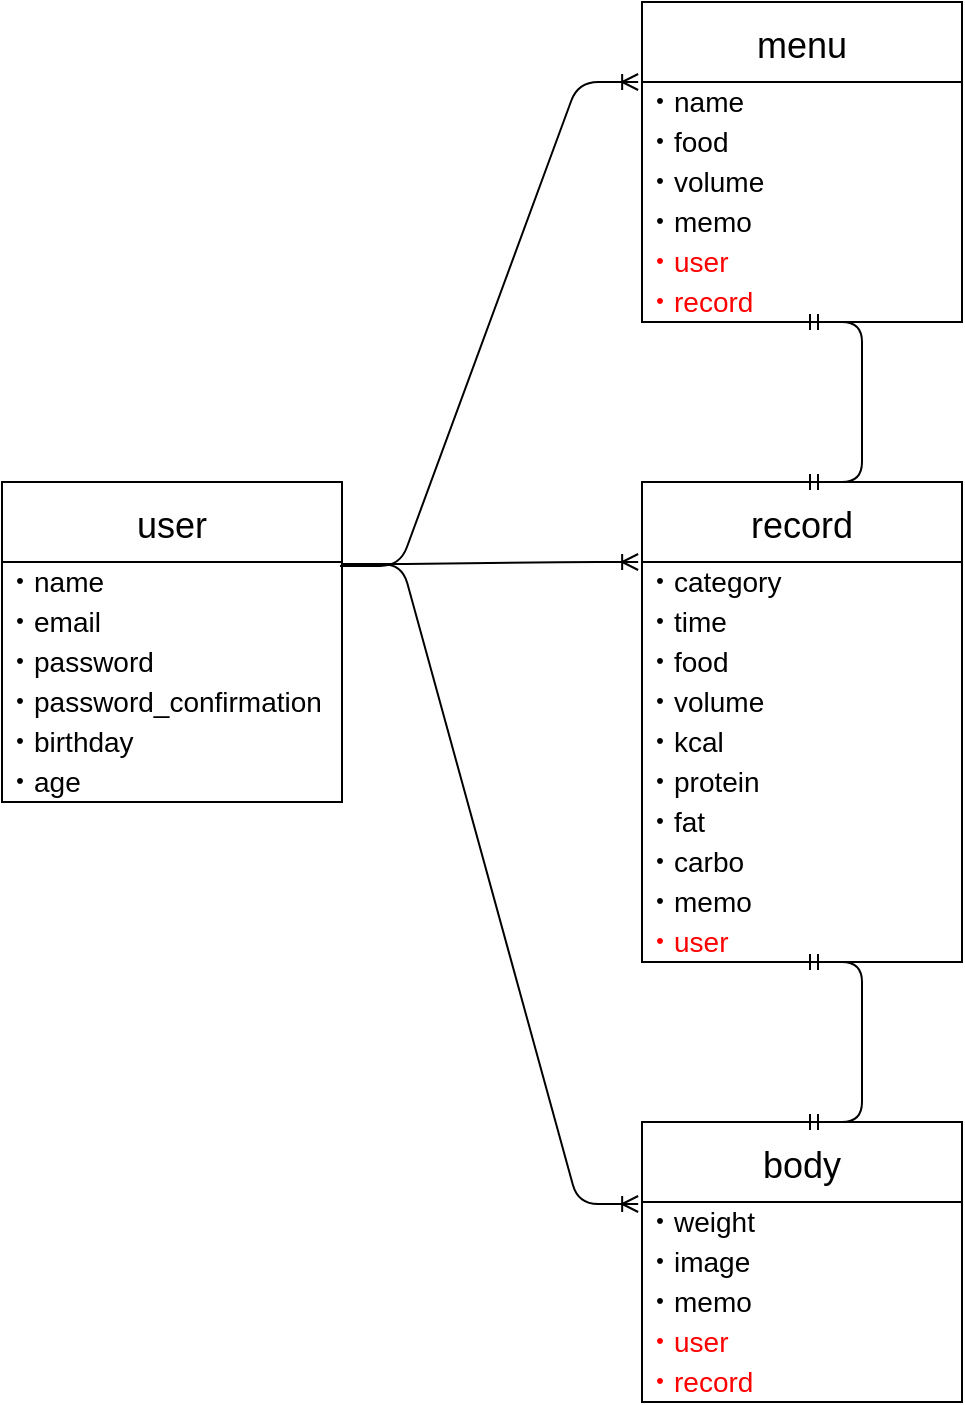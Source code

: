 <mxfile>
    <diagram id="8LpiCsWPj9kIHzaLiTQJ" name="ページ1">
        <mxGraphModel dx="835" dy="680" grid="1" gridSize="10" guides="1" tooltips="1" connect="1" arrows="1" fold="1" page="0" pageScale="1" pageWidth="827" pageHeight="1169" background="none" math="0" shadow="0">
            <root>
                <mxCell id="0"/>
                <mxCell id="1" parent="0"/>
                <mxCell id="2" value="user" style="swimlane;fontStyle=0;childLayout=stackLayout;horizontal=1;startSize=40;horizontalStack=0;resizeParent=1;resizeParentMax=0;resizeLast=0;collapsible=1;marginBottom=0;align=center;fontSize=18;fillColor=none;" vertex="1" parent="1">
                    <mxGeometry x="80" y="280" width="170" height="160" as="geometry">
                        <mxRectangle x="240" y="240" width="60" height="26" as="alternateBounds"/>
                    </mxGeometry>
                </mxCell>
                <mxCell id="21" value="・name" style="text;html=1;align=left;verticalAlign=middle;resizable=0;points=[];autosize=1;strokeColor=none;fillColor=none;fontSize=14;" vertex="1" parent="2">
                    <mxGeometry y="40" width="170" height="20" as="geometry"/>
                </mxCell>
                <mxCell id="22" value="・email" style="text;html=1;align=left;verticalAlign=middle;resizable=0;points=[];autosize=1;strokeColor=none;fillColor=none;fontSize=14;" vertex="1" parent="2">
                    <mxGeometry y="60" width="170" height="20" as="geometry"/>
                </mxCell>
                <mxCell id="23" value="・password" style="text;html=1;align=left;verticalAlign=middle;resizable=0;points=[];autosize=1;strokeColor=none;fillColor=none;fontSize=14;" vertex="1" parent="2">
                    <mxGeometry y="80" width="170" height="20" as="geometry"/>
                </mxCell>
                <mxCell id="24" value="・password_confirmation" style="text;html=1;align=left;verticalAlign=middle;resizable=0;points=[];autosize=1;strokeColor=none;fillColor=none;fontSize=14;" vertex="1" parent="2">
                    <mxGeometry y="100" width="170" height="20" as="geometry"/>
                </mxCell>
                <mxCell id="27" value="・birthday" style="text;html=1;align=left;verticalAlign=middle;resizable=0;points=[];autosize=1;strokeColor=none;fillColor=none;fontSize=14;" vertex="1" parent="2">
                    <mxGeometry y="120" width="170" height="20" as="geometry"/>
                </mxCell>
                <mxCell id="30" value="・age" style="text;html=1;align=left;verticalAlign=middle;resizable=0;points=[];autosize=1;strokeColor=none;fillColor=none;fontSize=14;" vertex="1" parent="2">
                    <mxGeometry y="140" width="170" height="20" as="geometry"/>
                </mxCell>
                <mxCell id="6" value="body" style="swimlane;fontStyle=0;childLayout=stackLayout;horizontal=1;startSize=40;horizontalStack=0;resizeParent=1;resizeParentMax=0;resizeLast=0;collapsible=1;marginBottom=0;align=center;fontSize=18;fillColor=none;" vertex="1" parent="1">
                    <mxGeometry x="400" y="600" width="160" height="140" as="geometry">
                        <mxRectangle x="240" y="240" width="60" height="26" as="alternateBounds"/>
                    </mxGeometry>
                </mxCell>
                <mxCell id="39" value="・weight" style="text;html=1;align=left;verticalAlign=middle;resizable=0;points=[];autosize=1;strokeColor=none;fillColor=none;fontSize=14;" vertex="1" parent="6">
                    <mxGeometry y="40" width="160" height="20" as="geometry"/>
                </mxCell>
                <mxCell id="41" value="・image" style="text;html=1;align=left;verticalAlign=middle;resizable=0;points=[];autosize=1;strokeColor=none;fillColor=none;fontSize=14;" vertex="1" parent="6">
                    <mxGeometry y="60" width="160" height="20" as="geometry"/>
                </mxCell>
                <mxCell id="40" value="・memo" style="text;html=1;align=left;verticalAlign=middle;resizable=0;points=[];autosize=1;strokeColor=none;fillColor=none;fontSize=14;" vertex="1" parent="6">
                    <mxGeometry y="80" width="160" height="20" as="geometry"/>
                </mxCell>
                <mxCell id="57" value="&lt;font color=&quot;#ff0000&quot;&gt;・user&lt;/font&gt;" style="text;html=1;align=left;verticalAlign=middle;resizable=0;points=[];autosize=1;strokeColor=none;fillColor=none;fontSize=14;" vertex="1" parent="6">
                    <mxGeometry y="100" width="160" height="20" as="geometry"/>
                </mxCell>
                <mxCell id="59" value="&lt;font color=&quot;#ff0000&quot;&gt;・record&lt;/font&gt;" style="text;html=1;align=left;verticalAlign=middle;resizable=0;points=[];autosize=1;strokeColor=none;fillColor=none;fontSize=14;" vertex="1" parent="6">
                    <mxGeometry y="120" width="160" height="20" as="geometry"/>
                </mxCell>
                <mxCell id="7" value="record" style="swimlane;fontStyle=0;childLayout=stackLayout;horizontal=1;startSize=40;horizontalStack=0;resizeParent=1;resizeParentMax=0;resizeLast=0;collapsible=1;marginBottom=0;align=center;fontSize=18;fillColor=none;" vertex="1" parent="1">
                    <mxGeometry x="400" y="280" width="160" height="240" as="geometry">
                        <mxRectangle x="240" y="240" width="60" height="26" as="alternateBounds"/>
                    </mxGeometry>
                </mxCell>
                <mxCell id="37" value="・category" style="text;html=1;align=left;verticalAlign=middle;resizable=0;points=[];autosize=1;strokeColor=none;fillColor=none;fontSize=14;" vertex="1" parent="7">
                    <mxGeometry y="40" width="160" height="20" as="geometry"/>
                </mxCell>
                <mxCell id="34" value="・time" style="text;html=1;align=left;verticalAlign=middle;resizable=0;points=[];autosize=1;strokeColor=none;fillColor=none;fontSize=14;" vertex="1" parent="7">
                    <mxGeometry y="60" width="160" height="20" as="geometry"/>
                </mxCell>
                <mxCell id="36" value="・food" style="text;html=1;align=left;verticalAlign=middle;resizable=0;points=[];autosize=1;strokeColor=none;fillColor=none;fontSize=14;" vertex="1" parent="7">
                    <mxGeometry y="80" width="160" height="20" as="geometry"/>
                </mxCell>
                <mxCell id="35" value="・volume" style="text;html=1;align=left;verticalAlign=middle;resizable=0;points=[];autosize=1;strokeColor=none;fillColor=none;fontSize=14;" vertex="1" parent="7">
                    <mxGeometry y="100" width="160" height="20" as="geometry"/>
                </mxCell>
                <mxCell id="53" value="・kcal" style="text;html=1;align=left;verticalAlign=middle;resizable=0;points=[];autosize=1;strokeColor=none;fillColor=none;fontSize=14;" vertex="1" parent="7">
                    <mxGeometry y="120" width="160" height="20" as="geometry"/>
                </mxCell>
                <mxCell id="52" value="・protein" style="text;html=1;align=left;verticalAlign=middle;resizable=0;points=[];autosize=1;strokeColor=none;fillColor=none;fontSize=14;" vertex="1" parent="7">
                    <mxGeometry y="140" width="160" height="20" as="geometry"/>
                </mxCell>
                <mxCell id="51" value="・fat" style="text;html=1;align=left;verticalAlign=middle;resizable=0;points=[];autosize=1;strokeColor=none;fillColor=none;fontSize=14;" vertex="1" parent="7">
                    <mxGeometry y="160" width="160" height="20" as="geometry"/>
                </mxCell>
                <mxCell id="50" value="・carbo" style="text;html=1;align=left;verticalAlign=middle;resizable=0;points=[];autosize=1;strokeColor=none;fillColor=none;fontSize=14;" vertex="1" parent="7">
                    <mxGeometry y="180" width="160" height="20" as="geometry"/>
                </mxCell>
                <mxCell id="33" value="・memo" style="text;html=1;align=left;verticalAlign=middle;resizable=0;points=[];autosize=1;strokeColor=none;fillColor=none;fontSize=14;" vertex="1" parent="7">
                    <mxGeometry y="200" width="160" height="20" as="geometry"/>
                </mxCell>
                <mxCell id="54" value="&lt;font color=&quot;#ff0000&quot;&gt;・user&lt;/font&gt;" style="text;html=1;align=left;verticalAlign=middle;resizable=0;points=[];autosize=1;strokeColor=none;fillColor=none;fontSize=14;" vertex="1" parent="7">
                    <mxGeometry y="220" width="160" height="20" as="geometry"/>
                </mxCell>
                <mxCell id="8" value="menu" style="swimlane;fontStyle=0;childLayout=stackLayout;horizontal=1;startSize=40;horizontalStack=0;resizeParent=1;resizeParentMax=0;resizeLast=0;collapsible=1;marginBottom=0;align=center;fontSize=18;fillColor=none;" vertex="1" parent="1">
                    <mxGeometry x="400" y="40" width="160" height="160" as="geometry">
                        <mxRectangle x="240" y="240" width="60" height="26" as="alternateBounds"/>
                    </mxGeometry>
                </mxCell>
                <mxCell id="46" value="・name" style="text;html=1;align=left;verticalAlign=middle;resizable=0;points=[];autosize=1;strokeColor=none;fillColor=none;fontSize=14;" vertex="1" parent="8">
                    <mxGeometry y="40" width="160" height="20" as="geometry"/>
                </mxCell>
                <mxCell id="45" value="・food" style="text;html=1;align=left;verticalAlign=middle;resizable=0;points=[];autosize=1;strokeColor=none;fillColor=none;fontSize=14;" vertex="1" parent="8">
                    <mxGeometry y="60" width="160" height="20" as="geometry"/>
                </mxCell>
                <mxCell id="43" value="・volume" style="text;html=1;align=left;verticalAlign=middle;resizable=0;points=[];autosize=1;strokeColor=none;fillColor=none;fontSize=14;" vertex="1" parent="8">
                    <mxGeometry y="80" width="160" height="20" as="geometry"/>
                </mxCell>
                <mxCell id="42" value="・memo" style="text;html=1;align=left;verticalAlign=middle;resizable=0;points=[];autosize=1;strokeColor=none;fillColor=none;fontSize=14;" vertex="1" parent="8">
                    <mxGeometry y="100" width="160" height="20" as="geometry"/>
                </mxCell>
                <mxCell id="55" value="&lt;font color=&quot;#ff0000&quot;&gt;・user&lt;/font&gt;" style="text;html=1;align=left;verticalAlign=middle;resizable=0;points=[];autosize=1;strokeColor=none;fillColor=none;fontSize=14;" vertex="1" parent="8">
                    <mxGeometry y="120" width="160" height="20" as="geometry"/>
                </mxCell>
                <mxCell id="58" value="&lt;font color=&quot;#ff0000&quot;&gt;・record&lt;/font&gt;" style="text;html=1;align=left;verticalAlign=middle;resizable=0;points=[];autosize=1;strokeColor=none;fillColor=none;fontSize=14;" vertex="1" parent="8">
                    <mxGeometry y="140" width="160" height="20" as="geometry"/>
                </mxCell>
                <mxCell id="9" value="" style="edgeStyle=entityRelationEdgeStyle;fontSize=12;html=1;endArrow=ERoneToMany;entryX=-0.012;entryY=0.05;entryDx=0;entryDy=0;exitX=1;exitY=0.05;exitDx=0;exitDy=0;entryPerimeter=0;exitPerimeter=0;" edge="1" parent="1" source="21" target="39">
                    <mxGeometry width="100" height="100" relative="1" as="geometry">
                        <mxPoint x="420" y="430" as="sourcePoint"/>
                        <mxPoint x="520" y="330" as="targetPoint"/>
                    </mxGeometry>
                </mxCell>
                <mxCell id="10" value="" style="edgeStyle=entityRelationEdgeStyle;fontSize=12;html=1;endArrow=ERoneToMany;exitX=0.994;exitY=0.1;exitDx=0;exitDy=0;entryX=-0.012;entryY=0;entryDx=0;entryDy=0;entryPerimeter=0;exitPerimeter=0;" edge="1" parent="1" source="21" target="46">
                    <mxGeometry width="100" height="100" relative="1" as="geometry">
                        <mxPoint x="420" y="430" as="sourcePoint"/>
                        <mxPoint x="520" y="330" as="targetPoint"/>
                    </mxGeometry>
                </mxCell>
                <mxCell id="12" value="" style="edgeStyle=entityRelationEdgeStyle;fontSize=12;html=1;endArrow=ERoneToMany;exitX=1.012;exitY=0.05;exitDx=0;exitDy=0;entryX=-0.012;entryY=0;entryDx=0;entryDy=0;entryPerimeter=0;exitPerimeter=0;" edge="1" parent="1" source="21" target="37">
                    <mxGeometry width="100" height="100" relative="1" as="geometry">
                        <mxPoint x="230" y="360" as="sourcePoint"/>
                        <mxPoint x="330" y="260" as="targetPoint"/>
                    </mxGeometry>
                </mxCell>
                <mxCell id="48" value="" style="edgeStyle=entityRelationEdgeStyle;fontSize=12;html=1;endArrow=ERmandOne;startArrow=ERmandOne;exitX=0.5;exitY=0;exitDx=0;exitDy=0;entryX=0.5;entryY=1;entryDx=0;entryDy=0;entryPerimeter=0;" edge="1" parent="1" source="7" target="58">
                    <mxGeometry width="100" height="100" relative="1" as="geometry">
                        <mxPoint x="310" y="400" as="sourcePoint"/>
                        <mxPoint x="630" y="190" as="targetPoint"/>
                    </mxGeometry>
                </mxCell>
                <mxCell id="49" value="" style="edgeStyle=entityRelationEdgeStyle;fontSize=12;html=1;endArrow=ERmandOne;startArrow=ERmandOne;entryX=0.5;entryY=1;entryDx=0;entryDy=0;entryPerimeter=0;exitX=0.5;exitY=0;exitDx=0;exitDy=0;" edge="1" parent="1" source="6" target="54">
                    <mxGeometry width="100" height="100" relative="1" as="geometry">
                        <mxPoint x="310" y="400" as="sourcePoint"/>
                        <mxPoint x="410" y="300" as="targetPoint"/>
                    </mxGeometry>
                </mxCell>
            </root>
        </mxGraphModel>
    </diagram>
</mxfile>
